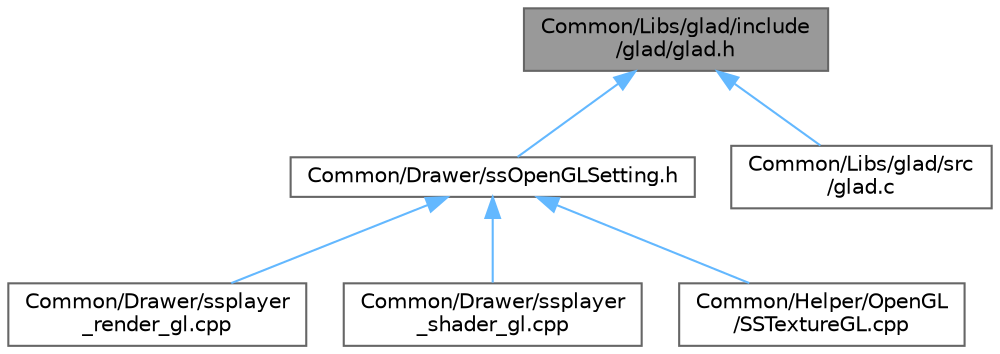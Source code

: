 digraph "Common/Libs/glad/include/glad/glad.h"
{
 // LATEX_PDF_SIZE
  bgcolor="transparent";
  edge [fontname=Helvetica,fontsize=10,labelfontname=Helvetica,labelfontsize=10];
  node [fontname=Helvetica,fontsize=10,shape=box,height=0.2,width=0.4];
  Node1 [id="Node000001",label="Common/Libs/glad/include\l/glad/glad.h",height=0.2,width=0.4,color="gray40", fillcolor="grey60", style="filled", fontcolor="black",tooltip=" "];
  Node1 -> Node2 [id="edge1_Node000001_Node000002",dir="back",color="steelblue1",style="solid",tooltip=" "];
  Node2 [id="Node000002",label="Common/Drawer/ssOpenGLSetting.h",height=0.2,width=0.4,color="grey40", fillcolor="white", style="filled",URL="$ss_open_g_l_setting_8h.html",tooltip=" "];
  Node2 -> Node3 [id="edge2_Node000002_Node000003",dir="back",color="steelblue1",style="solid",tooltip=" "];
  Node3 [id="Node000003",label="Common/Drawer/ssplayer\l_render_gl.cpp",height=0.2,width=0.4,color="grey40", fillcolor="white", style="filled",URL="$ssplayer__render__gl_8cpp.html",tooltip=" "];
  Node2 -> Node4 [id="edge3_Node000002_Node000004",dir="back",color="steelblue1",style="solid",tooltip=" "];
  Node4 [id="Node000004",label="Common/Drawer/ssplayer\l_shader_gl.cpp",height=0.2,width=0.4,color="grey40", fillcolor="white", style="filled",URL="$ssplayer__shader__gl_8cpp.html",tooltip=" "];
  Node2 -> Node5 [id="edge4_Node000002_Node000005",dir="back",color="steelblue1",style="solid",tooltip=" "];
  Node5 [id="Node000005",label="Common/Helper/OpenGL\l/SSTextureGL.cpp",height=0.2,width=0.4,color="grey40", fillcolor="white", style="filled",URL="$_s_s_texture_g_l_8cpp.html",tooltip=" "];
  Node1 -> Node6 [id="edge5_Node000001_Node000006",dir="back",color="steelblue1",style="solid",tooltip=" "];
  Node6 [id="Node000006",label="Common/Libs/glad/src\l/glad.c",height=0.2,width=0.4,color="grey40", fillcolor="white", style="filled",URL="$glad_8c.html",tooltip=" "];
}
